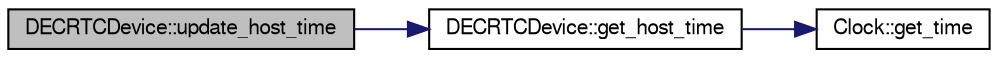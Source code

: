 digraph G
{
  edge [fontname="FreeSans",fontsize="10",labelfontname="FreeSans",labelfontsize="10"];
  node [fontname="FreeSans",fontsize="10",shape=record];
  rankdir=LR;
  Node1 [label="DECRTCDevice::update_host_time",height=0.2,width=0.4,color="black", fillcolor="grey75", style="filled" fontcolor="black"];
  Node1 -> Node2 [color="midnightblue",fontsize="10",style="solid"];
  Node2 [label="DECRTCDevice::get_host_time",height=0.2,width=0.4,color="black", fillcolor="white", style="filled",URL="$classDECRTCDevice.html#ae91a113297184d714e5efa220dd6cd79"];
  Node2 -> Node3 [color="midnightblue",fontsize="10",style="solid"];
  Node3 [label="Clock::get_time",height=0.2,width=0.4,color="black", fillcolor="white", style="filled",URL="$classClock.html#a97be7b0e631ff16e23d257bdbfd46bca"];
}
